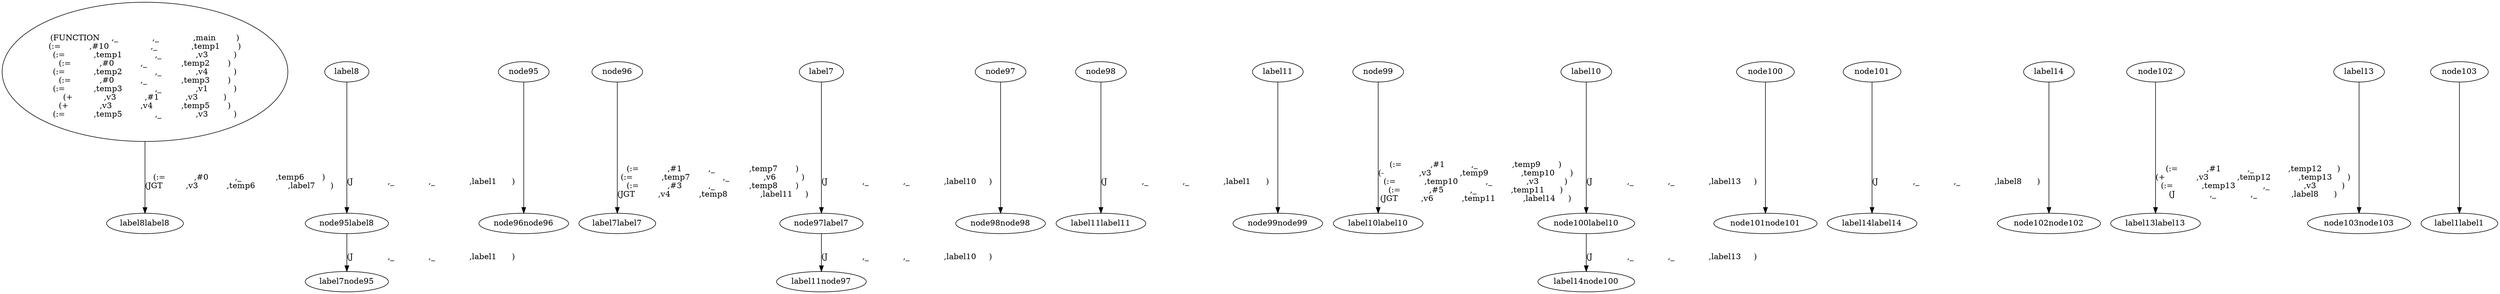 digraph G {
start[label="
(FUNCTION	,_		,_		,main        )
(:=		,#10		,_		,temp1       )
(:=		,temp1		,_		,v3          )
(:=		,#0		,_		,temp2       )
(:=		,temp2		,_		,v4          )
(:=		,#0		,_		,temp3       )
(:=		,temp3		,_		,v1          )
(+		,v3		,#1		,v3          )
(+		,v3		,v4		,temp5       )
(:=		,temp5		,_		,v3          )
"]
start->label8label8[label="
(:=		,#0		,_		,temp6       )
(JGT		,v3		,temp6		,label7      )
"]
label8->node95label8->label7node95[label="
(J		,_		,_		,label1      )
"]
node95->node96node96[label="
"]
node96->label7label7[label="
(:=		,#1		,_		,temp7       )
(:=		,temp7		,_		,v6          )
(:=		,#3		,_		,temp8       )
(JGT		,v4		,temp8		,label11     )
"]
label7->node97label7->label11node97[label="
(J		,_		,_		,label10     )
"]
node97->node98node98[label="
"]
node98->label11label11[label="
(J		,_		,_		,label1      )
"]
label11->node99node99[label="
"]
node99->label10label10[label="
(:=		,#1		,_		,temp9       )
(-		,v3		,temp9		,temp10      )
(:=		,temp10		,_		,v3          )
(:=		,#5		,_		,temp11      )
(JGT		,v6		,temp11		,label14     )
"]
label10->node100label10->label14node100[label="
(J		,_		,_		,label13     )
"]
node100->node101node101[label="
"]
node101->label14label14[label="
(J		,_		,_		,label8      )
"]
label14->node102node102[label="
"]
node102->label13label13[label="
(:=		,#1		,_		,temp12      )
(+		,v3		,temp12		,temp13      )
(:=		,temp13		,_		,v3          )
(J		,_		,_		,label8      )
"]
label13->node103node103[label="
"]
node103->label1label1[label="
"]
}
